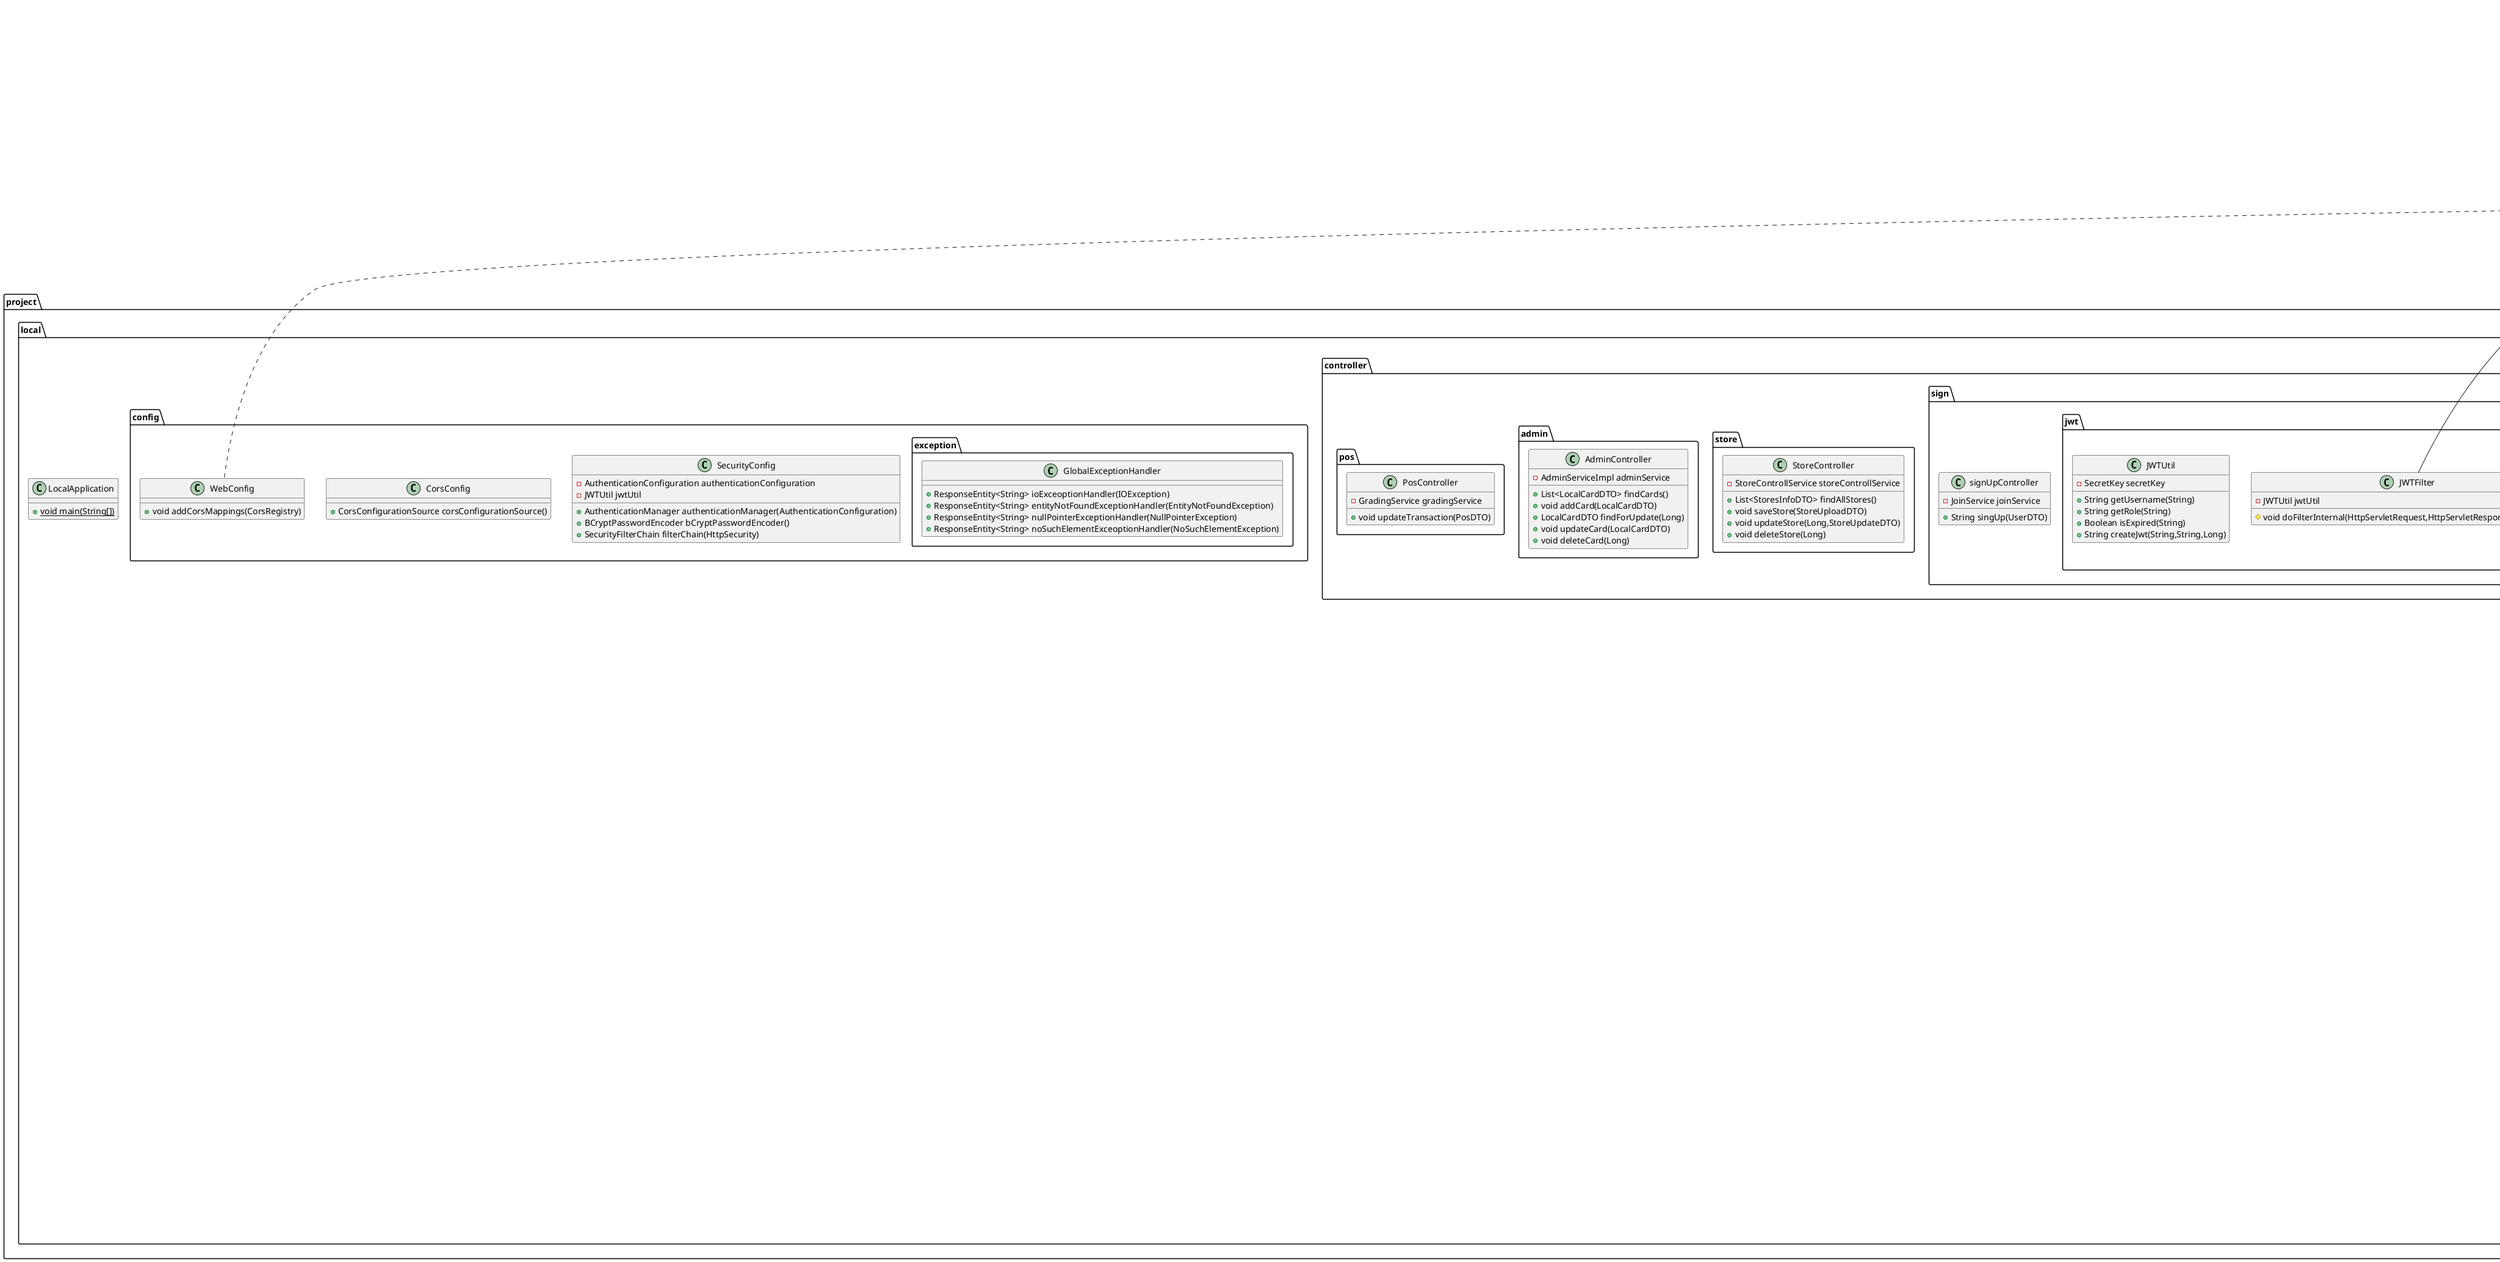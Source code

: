 @startuml
class project.local.service.CardServiceImpl {
- CardBenefitsRepository cardBenefitsRepository
- CardRepository cardRepository
+ List<LocalCardBenefitsDTO> findAllCardBenefit()
+ List<LocalCardDTO> findCardDetails(SearchDTO)
}


interface project.local.service.inter.MapService {
}
class project.local.dto.store.StoresInfoDTO {
- Long id
- String storeName
- String storeAddress
- String storeCategory
- String storeExDate
- String storeRegDate
}

interface project.local.repository.UserRepository {
~ boolean existsById(Long)
}

class project.local.service.MapServiceImpl {
- CardBenefitsRepository cardBenefitsRepository
- CardRepository cardRepository
- StoreRepository storeRepository
+ String getCategoryByCode(String)
+ List<LocalCardBenefitsDTO> findCardByCategory(String,List<CardsDTO>)
+ List<StoreDTO> findAllStore()
}


class project.local.dto.local.LocalCardDTO {
- Long id
- String cardName
- String cardType
- String annualFee
- String previousAmount
- String cardCompany
- String cardImage
- List<CardDetailDTO> benefits
}

class project.local.dto.mydata.SubscriptionDTO {
- Long subscriptionId
- Long userId
- Date issueDate
- Date expirationDate
}

class project.local.entity.userInfo.Faq {
- Long id
- String title
- String content
- int view
- String category
}

class project.local.service.grading.GradingService {
- UserRepository userRepository
+ void updateTransaction(PosDTO)
}


class project.local.dto.mydata.CardsDTO {
- Long cardId
- String cardNumber
- String cardName
- String cardType
- String cardBrand
- int annualFee
- Date issueDate
- Date expirationDate
- int minimumUsage
- Long userId
}

class project.local.entity.storeInfo.Store {
- Long storeId
- String storeName
- String storeAddress
- String storeCategory
- Date storeRegDate
- Date storeExDate
+ void update(String,String,String,Date,Date)
}


class project.local.entity.userInfo.User {
- Long id
- String password
- String nickName
- String name
- Date joinDate
- String role
- int realPay
- int resultPay
+ void setPassword(String)
+ void setNickName(String)
+ void setName(String)
}


class project.local.controller.card.CardController {
- CardServiceImpl cardService
+ List<LocalCardBenefitsDTO> findAllCardBenefit()
+ List<LocalCardDTO> searchCards(SearchDTO)
}


class project.local.service.UserServiceImpl {
- UserRepository userRepository
- CardRepository cardRepository
- CardBenefitsRepository cardBenefitsRepository
- BCryptPasswordEncoder bCryptPasswordEncoder
- InquiryRepository inquiryRepository
+ Long findUser(Long)
+ List<LocalCardDTO> findMyCardLists(List<CardsDTO>)
+ TimeAndTotalAmountDTO getTimeAndTotalAmount(List<BillsDTO>,LocalDate)
+ SpentAmountDTO findSpentAmount(List<BillsDetailsDTO>)
+ String getCategoryCodeFromValue(String)
+ UserDTO findForUpdate(Long)
+ void updateUser(UserDTO)
+ void saveHelp(HelpDTO,Long)
}


class project.local.service.StoreControllService {
- StoreRepository storeRepository
+ List<StoresInfoDTO> getAllStores()
+ Store save(StoreUploadDTO)
+ void update(Long,StoreUpdateDTO)
+ void delete(Long)
}


class project.local.dto.store.StoreUploadDTO {
- String storeName
- String storeAddress
- String storeCategory
- Date storeRegDate
- Date storeExDate
+ Store toEntity()
}


class project.local.service.signUpServiceimpl {
- UserRepository userRepository
- BCryptPasswordEncoder bCryptPasswordEncoder
+ void signUp(UserDTO)
}


class project.local.dto.loginAndJoin.UserDTO {
- Long id
- String password
- String nickName
- String name
- Date joinDate
- String role
}

class project.local.dto.local.LocalCardBenefitsDTO {
- Long id
- String category
- String cardType
- Long cardId
- String categoryMap
- String benefitTitleMap
- String benefitSummaryMap
- String cardName
- String image
}

class project.local.entity.cardInfo.Card {
- Long id
- String cardName
- String cardType
- String annualFee
- String previousAmount
- String cardCompany
- String cardImage
- List<CardBenefits> benefits
+ void setCardName(String)
+ void setCardType(String)
+ void setAnnualFee(String)
+ void setPreviousAmount(String)
+ void setCardCompany(String)
+ void setCardImage(String)
}


class project.local.entity.userInfo.Inquiry {
- Long questionId
- User user
- String category
- String title
- String content
- int isAnswer
}

class project.local.controller.mypage.MypageController {
- MyDataServiceImpl myDataService
- UserServiceImpl userService
~ LocalDate now
+ MypageDTO forMypage(Long)
+ UserDTO findForUpdate(Long)
+ void updateUser(UserDTO)
}


class project.local.dto.mypage.TimeAndTotalAmountDTO {
- int month
- int totalAmount
}

class project.local.controller.help.HelpController {
- UserServiceImpl userService
+ void requestHelp(HelpDTO)
}


class project.local.controller.map.MapBenefitsController {
- MapServiceImpl mapService
- MyDataServiceImpl myDataService
- UserServiceImpl userService
+ List<LocalCardBenefitsDTO> getCardBenefitsByCategory(String)
+ List<StoreDTO> findAllStore()
}


class project.local.config.SecurityConfig {
- AuthenticationConfiguration authenticationConfiguration
- JWTUtil jwtUtil
+ AuthenticationManager authenticationManager(AuthenticationConfiguration)
+ BCryptPasswordEncoder bCryptPasswordEncoder()
+ SecurityFilterChain filterChain(HttpSecurity)
}


class project.local.config.CorsConfig {
+ CorsConfigurationSource corsConfigurationSource()
}

class project.local.controller.sign.jwt.CustomUserDetails {
- User user
+ Collection<? extends GrantedAuthority> getAuthorities()
+ String getPassword()
+ String getUsername()
+ boolean isAccountNonExpired()
+ boolean isAccountNonLocked()
+ boolean isCredentialsNonExpired()
+ boolean isEnabled()
}


class project.local.dto.local.SearchDTO {
- List<Long> cardId
}

class project.local.service.CustomUserDetialService {
- UserRepository userRepository
+ UserDetails loadUserByUsername(String)
}


interface project.local.repository.CardBenefitsRepository {
~ List<CardBenefits> findByCard_Id(Long)
~ CardBenefits findByCard_IdAndCategoryMapContaining(Long,String)
}

interface project.local.service.inter.UserService {
~ Long findUser(Long)
~ List<LocalCardDTO> findMyCardLists(List<CardsDTO>)
~ TimeAndTotalAmountDTO getTimeAndTotalAmount(List<BillsDTO>,LocalDate)
~ SpentAmountDTO findSpentAmount(List<BillsDetailsDTO>)
~ String getCategoryCodeFromValue(String)
~ UserDTO findForUpdate(Long)
~ void updateUser(UserDTO)
~ void saveHelp(HelpDTO,Long)
}

class project.local.dto.mydata.BillsDTO {
- Long chargeId
- Long userId
- int chargeMonth
- int chargeDay
- int chargeAmt
- int benefits
}

interface project.local.repository.StoreRepository {
}
class project.local.entity.cardInfo.CardBenefits {
- Long id
- String category
- String benefitTitle
- String benefitSummary
- Card card
- String categoryMap
- String benefitTitleMap
- String benefitSummaryMap
+ void setCategory(String)
+ void setBenefitTitle(String)
+ void setBenefitSummary(String)
}


class project.local.dto.store.StoreUpdateDTO {
- String storeName
- String storeAddress
- String storeCategory
- Date storeRegDate
- Date storeExDate
}

class project.local.dto.map.MapBenefitDTO {
- String image
- String cardName
- String benefitTitle
- String benefitSummary
}

class project.local.controller.store.StoreController {
- StoreControllService storeControllService
+ List<StoresInfoDTO> findAllStores()
+ void saveStore(StoreUploadDTO)
+ void updateStore(Long,StoreUpdateDTO)
+ void deleteStore(Long)
}


class project.local.service.AdminServiceImpl {
- CardRepository cardRepository
- CardBenefitsRepository cardBenefitsRepository
+ List<LocalCardDTO> findCards()
+ void saveCard(LocalCardDTO)
+ LocalCardDTO findForUpdate(Long)
+ void updateCard(LocalCardDTO)
+ void updateBenefits(LocalCardDTO)
+ void deleteCard(Long)
}


class project.local.controller.sign.jwt.LoginFilter {
- AuthenticationManager authenticationManager
- JWTUtil jwtUtil
+ Authentication attemptAuthentication(HttpServletRequest,HttpServletResponse)
# void successfulAuthentication(HttpServletRequest,HttpServletResponse,FilterChain,Authentication)
# void unsuccessfulAuthentication(HttpServletRequest,HttpServletResponse,AuthenticationException)
}


class project.local.service.MyDataServiceImpl {
- HttpClient httpClient
- ObjectMapper objectMapper
+ List<CardsDTO> requestCards(Long)
+ List<BillsDTO> requestBills(Long)
+ List<BillsDetailsDTO> requestBillsDetails(Long,int)
+ List<SubscriptionDTO> requestSubscription(Long)
}


class project.local.entity.userInfo.InquiryResponse {
- Long id
- String title
- String content
- Date date
- Inquiry inquiry
}

class project.local.config.exception.GlobalExceptionHandler {
+ ResponseEntity<String> ioExceoptionHandler(IOException)
+ ResponseEntity<String> entityNotFoundExceptionHandler(EntityNotFoundException)
+ ResponseEntity<String> nullPointerExceptionHandler(NullPointerException)
+ ResponseEntity<String> noSuchElementExceoptionHandler(NoSuchElementException)
}

class project.local.dto.mypage.MypageDTO {
- TimeAndTotalAmountDTO timeAndTotalAmountDTO
- SpentAmountDTO spentAmountDTO
- List<LocalCardDTO> myCards
- String maxCategoryCode
}

class project.local.dto.mypage.HelpDTO {
- String userName
- String inquiryTitle
- String inquiryCategory
- String inquiryContent
- int isAnswer
- String responseHelp
}

class project.local.controller.admin.AdminController {
- AdminServiceImpl adminService
+ List<LocalCardDTO> findCards()
+ void addCard(LocalCardDTO)
+ LocalCardDTO findForUpdate(Long)
+ void updateCard(LocalCardDTO)
+ void deleteCard(Long)
}


class project.local.controller.pos.PosController {
- GradingService gradingService
+ void updateTransaction(PosDTO)
}


class project.local.controller.sign.signUpController {
- JoinService joinService
+ String singUp(UserDTO)
}


interface project.local.service.inter.JoinService {
+ void signUp(UserDTO)
}

interface project.local.repository.CardRepository {
~ List<Card> findByCardType(String)
~ List<Card> findAllByOrderByIdDesc()
}

class project.local.controller.sign.jwt.JWTFilter {
- JWTUtil jwtUtil
# void doFilterInternal(HttpServletRequest,HttpServletResponse,FilterChain)
}


interface project.local.repository.InquiryRepository {
}
class project.local.dto.mydata.BillsDetailsDTO {
- Long chargeDetailId
- int cardId
- Date paidDay
- int paidAmt
- String currencyCode
- String merchantName
- String merchantType
- Long chargeId
}

class project.local.dto.cardDetails.CardDetailDTO {
- Long benefitsId
- String benefitTitle
- String benefitSummary
- String cardCompany
- String cardImage
- String category
}

class project.local.dto.posDTO.PosDTO {
- Long id
- int realPay
- int resultPay
}

class project.local.config.WebConfig {
+ void addCorsMappings(CorsRegistry)
}

class project.local.entity.userInfo.SearchHistory {
- Long id
- String searchContents
- Date searchDate
- User user
}

class project.local.LocalApplication {
+ {static} void main(String[])
}

class project.local.dto.cardDetails.CardDetailRequestDTO {
- Long id
- String category
- String cardType
- Long cardId
}

interface project.local.service.inter.CardService {
}
class project.local.controller.sign.jwt.JWTUtil {
- SecretKey secretKey
+ String getUsername(String)
+ String getRole(String)
+ Boolean isExpired(String)
+ String createJwt(String,String,Long)
}


class project.local.dto.mypage.SpentAmountDTO {
- int restaurant
- int cafe
- int gasStation
- int shopping
- int convenienceStore
- int supermarket
- int movie
- int etc
- String maxCategoryValue
}

class project.local.dto.map.StoreDTO {
- Long storeId
- String storeName
- String storeAddress
- String storeCategory
- Date storeRegDate
- Date storeExDate
}

enum project.local.entity.Category {
+  MT1
+  CS2
+  PS3
+  SC4
+  AC5
+  PK6
+  OL7
+  SW8
+  BK9
+  CT1
+  AG2
+  PO3
+  AT4
+  AD5
+  FD6
+  CE7
+  HP8
+  PM9
- String category
}

interface project.local.service.inter.MyDataService {
~ List<CardsDTO> requestCards(Long)
~ List<BillsDTO> requestBills(Long)
~ List<BillsDetailsDTO> requestBillsDetails(Long,int)
+ List<SubscriptionDTO> requestSubscription(Long)
}



org.springframework.data.jpa.repository.JpaRepository <|-- project.local.repository.UserRepository
project.local.service.inter.UserService <|.. project.local.service.UserServiceImpl
project.local.service.inter.JoinService <|.. project.local.service.signUpServiceimpl
org.springframework.security.core.userdetails.UserDetails <|.. project.local.controller.sign.jwt.CustomUserDetails
org.springframework.security.core.userdetails.UserDetailsService <|.. project.local.service.CustomUserDetialService
org.springframework.data.jpa.repository.JpaRepository <|-- project.local.repository.CardBenefitsRepository
org.springframework.data.jpa.repository.JpaRepository <|-- project.local.repository.StoreRepository
org.springframework.security.web.authentication.UsernamePasswordAuthenticationFilter <|-- project.local.controller.sign.jwt.LoginFilter
project.local.service.inter.MyDataService <|.. project.local.service.MyDataServiceImpl
org.springframework.data.jpa.repository.JpaRepository <|-- project.local.repository.CardRepository
org.springframework.web.filter.OncePerRequestFilter <|-- project.local.controller.sign.jwt.JWTFilter
org.springframework.data.jpa.repository.JpaRepository <|-- project.local.repository.InquiryRepository
org.springframework.web.servlet.config.annotation.WebMvcConfigurer <|.. project.local.config.WebConfig
@enduml